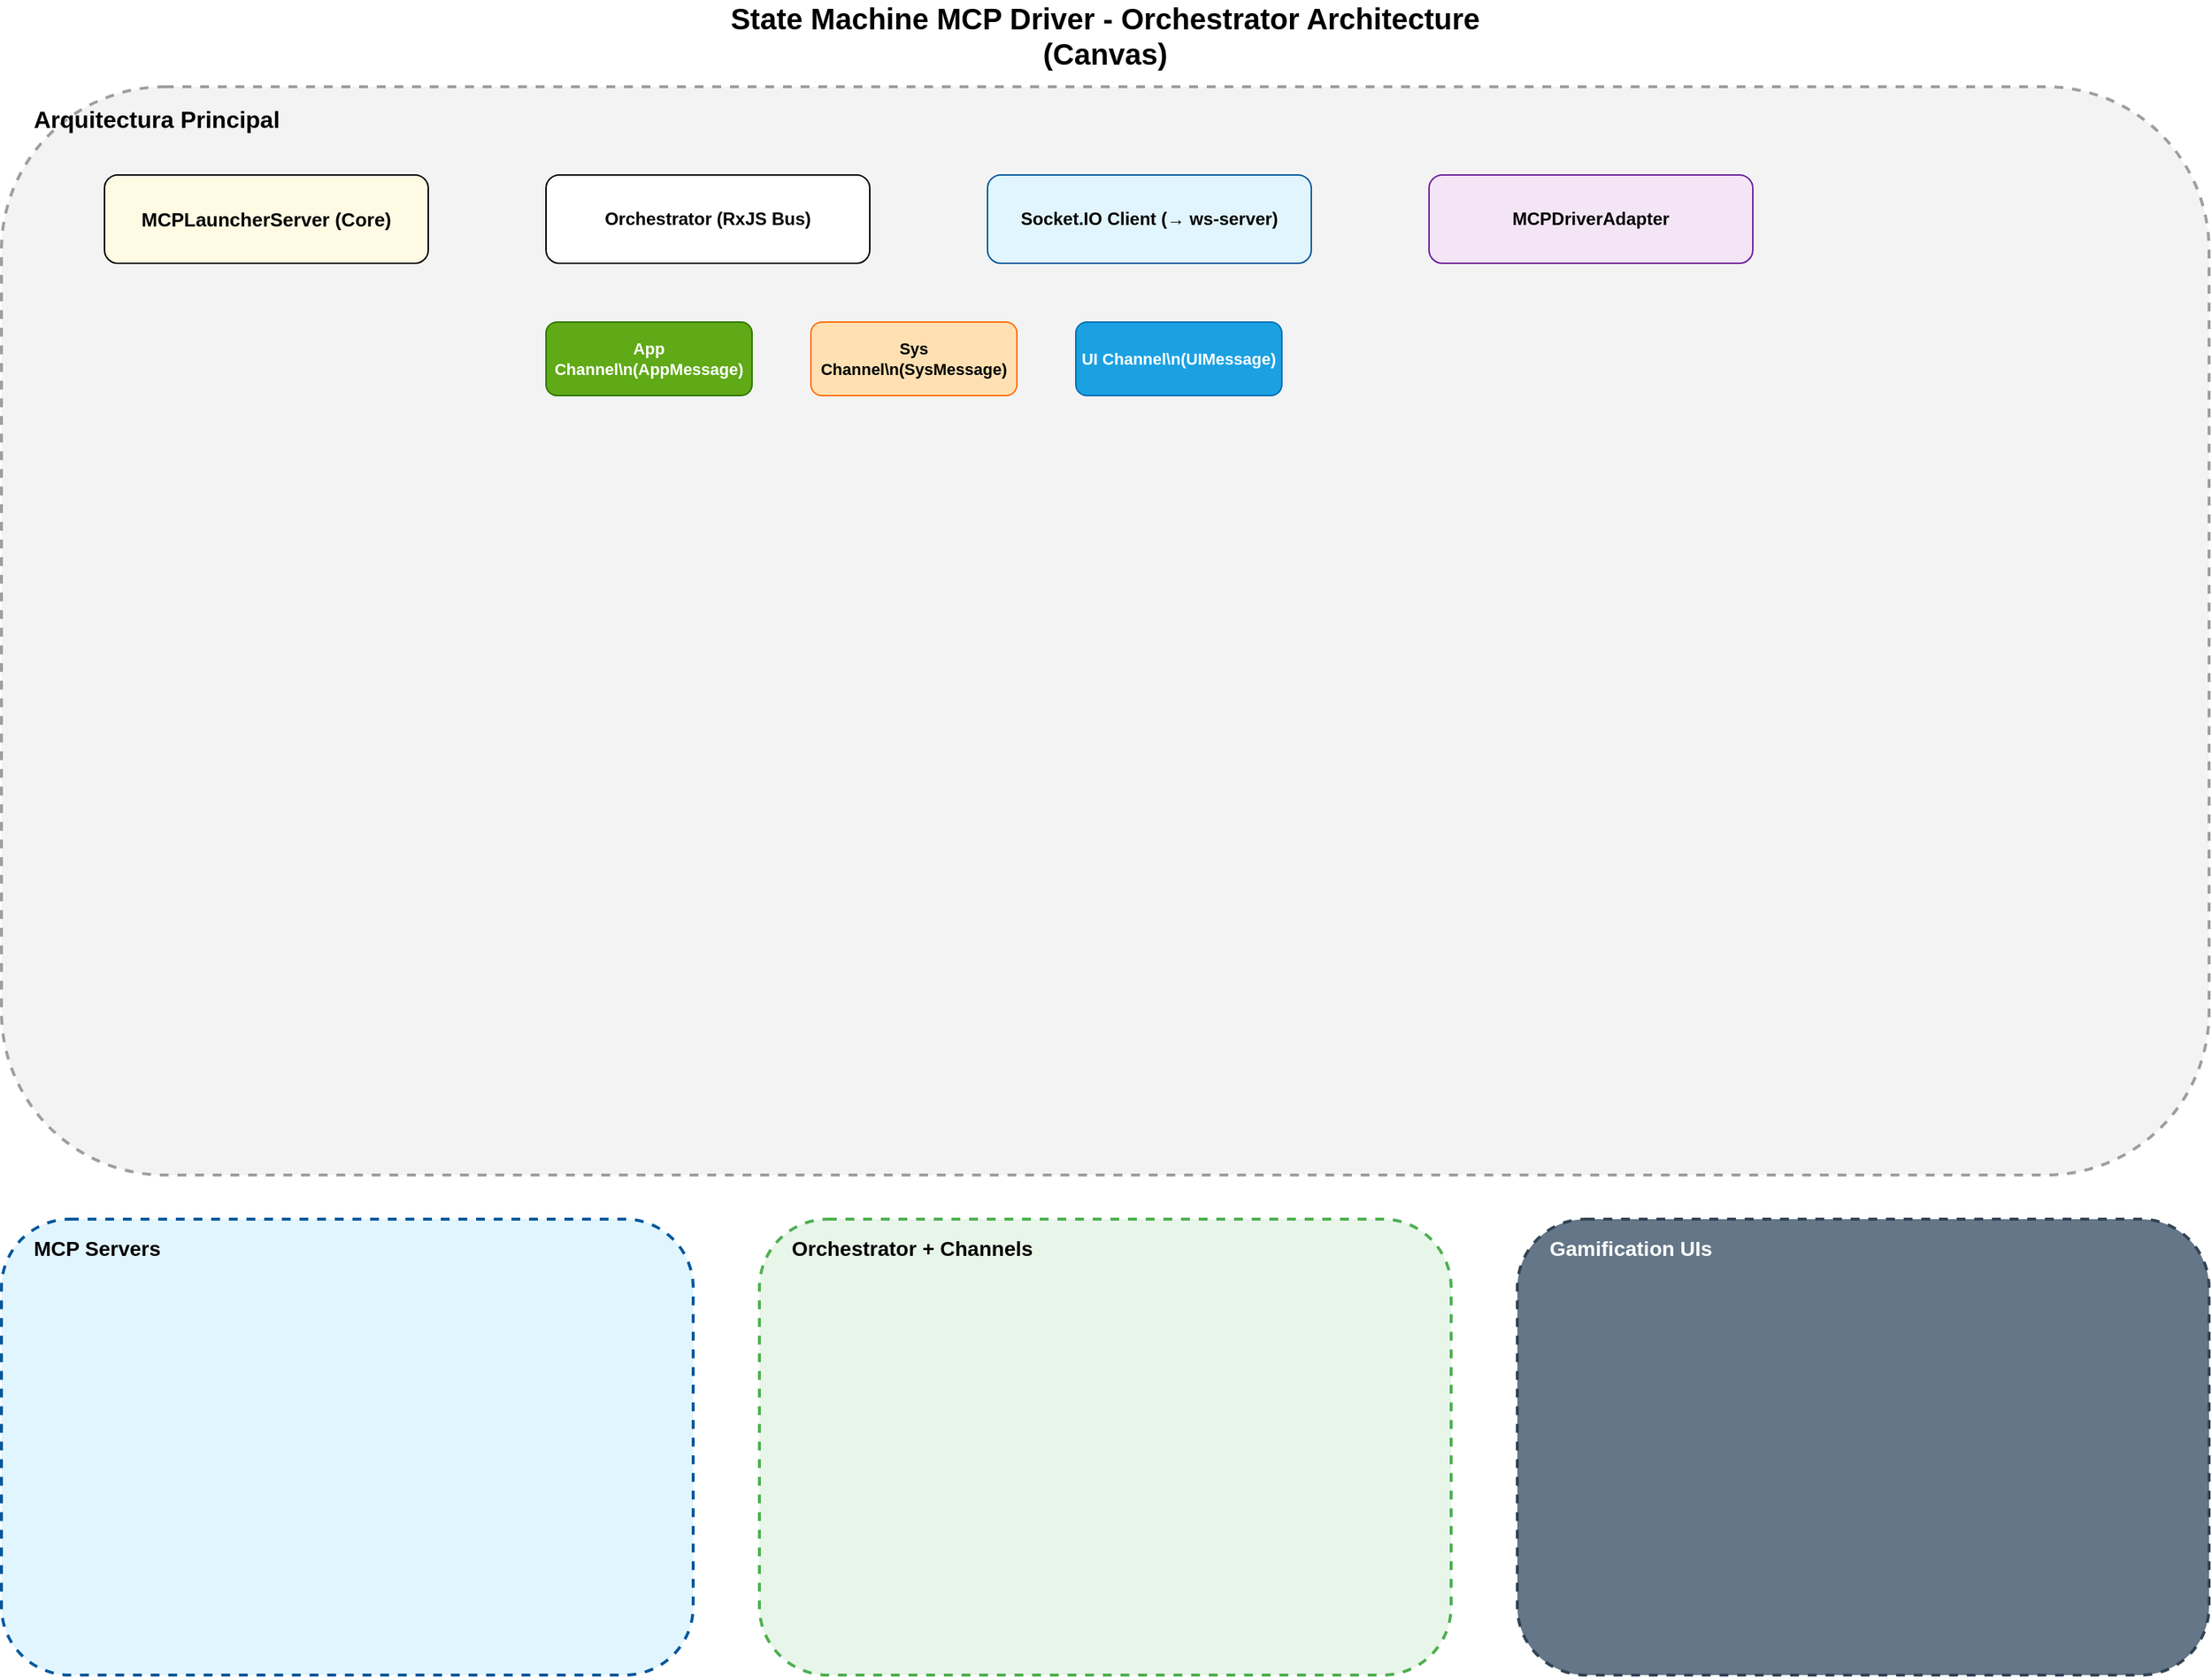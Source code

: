 <mxfile version="28.1.2">
  <diagram name="Orchestrator Canvas (v003)" id="orchestrator-canvas-v003">
    <mxGraphModel dx="3200" dy="2200" grid="1" gridSize="10" guides="1" tooltips="1" connect="1" arrows="1" fold="1" page="1" pageScale="1" pageWidth="1600" pageHeight="1200" math="0" shadow="0">
      <root>
        <mxCell id="0"/>
        <mxCell id="1" parent="0"/>

        <!-- Title -->
        <mxCell id="title" value="State Machine MCP Driver - Orchestrator Architecture (Canvas)" style="text;html=1;strokeColor=none;fillColor=none;align=center;verticalAlign=middle;whiteSpace=wrap;rounded=0;fontSize=20;fontStyle=1;" vertex="1" parent="1">
          <mxGeometry x="500" y="20" width="600" height="30" as="geometry"/>
        </mxCell>

        <!-- Canvas: 1 big top + 3 bottom panels -->
        <mxCell id="panel-top" value="" style="rounded=1;whiteSpace=wrap;html=1;fillColor=#F3F3F3;strokeColor=#9E9E9E;strokeWidth=2;dashed=1;" vertex="1" parent="1">
          <mxGeometry x="50" y="70" width="1500" height="740" as="geometry"/>
        </mxCell>
        <mxCell id="panel-bottom-left" value="" style="rounded=1;whiteSpace=wrap;html=1;fillColor=#E1F5FE;strokeColor=#01579B;strokeWidth=2;dashed=1;" vertex="1" parent="1">
          <mxGeometry x="50" y="840" width="470" height="310" as="geometry"/>
        </mxCell>
        <mxCell id="panel-bottom-middle" value="" style="rounded=1;whiteSpace=wrap;html=1;fillColor=#E8F5E9;strokeColor=#4CAF50;strokeWidth=2;dashed=1;" vertex="1" parent="1">
          <mxGeometry x="565" y="840" width="470" height="310" as="geometry"/>
        </mxCell>
        <mxCell id="panel-bottom-right" value="" style="rounded=1;whiteSpace=wrap;html=1;fillColor=#647687;strokeColor=#314354;strokeWidth=2;dashed=1;fontColor=#ffffff;" vertex="1" parent="1">
          <mxGeometry x="1080" y="840" width="470" height="310" as="geometry"/>
        </mxCell>

        <!-- Labels for panels -->
        <mxCell id="label-top" value="Arquitectura Principal" style="text;html=1;strokeColor=none;fillColor=none;align=left;verticalAlign=middle;whiteSpace=wrap;rounded=0;fontSize=16;fontStyle=1;" vertex="1" parent="1">
          <mxGeometry x="70" y="80" width="300" height="24" as="geometry"/>
        </mxCell>
        <mxCell id="label-bottom-left" value="MCP Servers" style="text;html=1;strokeColor=none;fillColor=none;align=left;verticalAlign=middle;whiteSpace=wrap;rounded=0;fontSize=14;fontStyle=1;" vertex="1" parent="1">
          <mxGeometry x="70" y="850" width="200" height="20" as="geometry"/>
        </mxCell>
        <mxCell id="label-bottom-middle" value="Orchestrator + Channels" style="text;html=1;strokeColor=none;fillColor=none;align=left;verticalAlign=middle;whiteSpace=wrap;rounded=0;fontSize=14;fontStyle=1;" vertex="1" parent="1">
          <mxGeometry x="585" y="850" width="240" height="20" as="geometry"/>
        </mxCell>
        <mxCell id="label-bottom-right" value="Gamification UIs" style="text;html=1;strokeColor=none;fillColor=none;align=left;verticalAlign=middle;whiteSpace=wrap;rounded=0;fontSize=14;fontStyle=1;fontColor=#ffffff;" vertex="1" parent="1">
          <mxGeometry x="1100" y="850" width="220" height="20" as="geometry"/>
        </mxCell>

        <!-- Top panel contents -->
        <mxCell id="launcher" value="MCPLauncherServer (Core)" style="rounded=1;whiteSpace=wrap;html=1;fontSize=13;fillColor=#FFFAE3;strokeColor=#000000;fontStyle=1;" vertex="1" parent="1">
          <mxGeometry x="120" y="130" width="220" height="60" as="geometry"/>
        </mxCell>
        <mxCell id="orchestrator" value="Orchestrator (RxJS Bus)" style="rounded=1;whiteSpace=wrap;html=1;fontSize=12;fillColor=#FFFFFF;strokeColor=#000000;fontStyle=1;" vertex="1" parent="1">
          <mxGeometry x="420" y="130" width="220" height="60" as="geometry"/>
        </mxCell>
        <mxCell id="socketClient" value="Socket.IO Client (→ ws-server)" style="rounded=1;whiteSpace=wrap;html=1;fontSize=12;fillColor=#E1F5FE;strokeColor=#01579B;fontStyle=1;" vertex="1" parent="1">
          <mxGeometry x="720" y="130" width="220" height="60" as="geometry"/>
        </mxCell>
        <mxCell id="mcpAdapter" value="MCPDriverAdapter" style="rounded=1;whiteSpace=wrap;html=1;fontSize=12;fillColor=#F3E5F5;strokeColor=#6A1B9A;fontStyle=1;" vertex="1" parent="1">
          <mxGeometry x="1020" y="130" width="220" height="60" as="geometry"/>
        </mxCell>

        <!-- Channels in top panel -->
        <mxCell id="channel-app" value="App Channel\n(AppMessage)" style="rounded=1;whiteSpace=wrap;html=1;fontSize=11;fillColor=#60a917;strokeColor=#2D7600;fontColor=#ffffff;fontStyle=1;" vertex="1" parent="1">
          <mxGeometry x="420" y="230" width="140" height="50" as="geometry"/>
        </mxCell>
        <mxCell id="channel-sys" value="Sys Channel\n(SysMessage)" style="rounded=1;whiteSpace=wrap;html=1;fontSize=11;fillColor=#FFE0B2;strokeColor=#FF6D00;fontStyle=1;" vertex="1" parent="1">
          <mxGeometry x="600" y="230" width="140" height="50" as="geometry"/>
        </mxCell>
        <mxCell id="channel-ui" value="UI Channel\n(UIMessage)" style="rounded=1;whiteSpace=wrap;html=1;fontSize=11;fillColor=#1ba1e2;strokeColor=#006EAF;fontColor=#ffffff;fontStyle=1;" vertex="1" parent="1">
          <mxGeometry x="780" y="230" width="140" height="50" as="geometry"/>
        </mxCell>

        <!-- Message icons (from templates styling) -->
        <mxCell id="msg-app" value="<font style=&quot;font-size: 9px;&quot;>AppChannelMessage</font>" style="shape=mxgraph.signs.tech.mail;html=1;pointerEvents=1;fillColor=#C8E6C9;strokeColor=#2E7D32;verticalLabelPosition=bottom;verticalAlign=top;align=center;sketch=0;" vertex="1" parent="1">
          <mxGeometry x="420" y="310" width="80" height="40" as="geometry"/>
        </mxCell>
        <mxCell id="msg-sys" value="<font style=&quot;font-size: 9px;&quot;>SysChannelMessage</font>" style="shape=mxgraph.signs.tech.mail;html=1;pointerEvents=1;fillColor=#FFF9C4;strokeColor=#F57C00;verticalLabelPosition=bottom;verticalAlign=top;align=center;sketch=0;" vertex="1" parent="1">
          <mxGeometry x="610" y="310" width="80" height="40" as="geometry"/>
        </mxCell>
        <mxCell id="msg-ui" value="<font style=&quot;font-size: 9px;&quot;>UIChannelMessage</font>" style="shape=mxgraph.signs.tech.mail;html=1;pointerEvents=1;fillColor=#B3E5FC;strokeColor=#0277BD;verticalLabelPosition=bottom;verticalAlign=top;align=center;sketch=0;" vertex="1" parent="1">
          <mxGeometry x="800" y="310" width="80" height="40" as="geometry"/>
        </mxCell>

        <!-- Edges from orchestrator to channels/messages -->
        <mxCell id="edge-orch-app" style="edgeStyle=orthogonalEdgeStyle;elbow=horizontal;strokeColor=#2D7600;dashed=1;endArrow=classic;endFill=1;" edge="1" parent="1" source="orchestrator" target="channel-app">
          <mxGeometry relative="1" as="geometry"/>
        </mxCell>
        <mxCell id="edge-orch-sys" style="edgeStyle=orthogonalEdgeStyle;elbow=horizontal;strokeColor=#FF6D00;dashed=1;endArrow=classic;endFill=1;" edge="1" parent="1" source="orchestrator" target="channel-sys">
          <mxGeometry relative="1" as="geometry"/>
        </mxCell>
        <mxCell id="edge-orch-ui" style="edgeStyle=orthogonalEdgeStyle;elbow=horizontal;strokeColor=#006EAF;dashed=1;endArrow=classic;endFill=1;" edge="1" parent="1" source="orchestrator" target="channel-ui">
          <mxGeometry relative="1" as="geometry"/>
        </mxCell>
        <mxCell id="edge-app-msg" style="edgeStyle=orthogonalEdgeStyle;rounded=0;strokeColor=#2D7600;endArrow=classic;endFill=1;dashed=1;" edge="1" parent="1" source="channel-app" target="msg-app">
          <mxGeometry relative="1" as="geometry"/>
        </mxCell>
        <mxCell id="edge-sys-msg" style="edgeStyle=orthogonalEdgeStyle;rounded=0;strokeColor=#FF6D00;endArrow=classic;endFill=1;dashed=1;" edge="1" parent="1" source="channel-sys" target="msg-sys">
          <mxGeometry relative="1" as="geometry"/>
        </mxCell>
        <mxCell id="edge-ui-msg" style="edgeStyle=orthogonalEdgeStyle;rounded=0;strokeColor=#006EAF;endArrow=classic;endFill=1;dashed=1;" edge="1" parent="1" source="channel-ui" target="msg-ui">
          <mxGeometry relative="1" as="geometry"/>
        </mxCell>

        <!-- AlephScript Clients (top panel) -->
        <mxCell id="proserpina" value="ProserpinaBot\n(Socket.IO Client)" style="rounded=1;whiteSpace=wrap;html=1;fontSize=11;fillColor=#FFFFFF;strokeColor=#01579B;fontStyle=1;" vertex="1" parent="1">
          <mxGeometry x="260" y="420" width="160" height="60" as="geometry"/>
        </mxCell>
        <mxCell id="orfeo" value="OrfeoBot\n(Socket.IO Client)" style="rounded=1;whiteSpace=wrap;html=1;fontSize=11;fillColor=#FFFFFF;strokeColor=#01579B;fontStyle=1;" vertex="1" parent="1">
          <mxGeometry x="460" y="420" width="160" height="60" as="geometry"/>
        </mxCell>
        <mxCell id="euridice" value="EuridiceBot\n(Socket.IO Client)" style="rounded=1;whiteSpace=wrap;html=1;fontSize=11;fillColor=#FFFFFF;strokeColor=#01579B;fontStyle=1;" vertex="1" parent="1">
          <mxGeometry x="660" y="420" width="160" height="60" as="geometry"/>
        </mxCell>
        <mxCell id="unity" value="Unity AlephScript\n(C# Socket.IO)" style="rounded=1;whiteSpace=wrap;html=1;fontSize=11;fillColor=#FFFFFF;strokeColor=#01579B;fontStyle=1;" vertex="1" parent="1">
          <mxGeometry x="860" y="420" width="160" height="60" as="geometry"/>
        </mxCell>

        <!-- Edges: Clients <-> Orchestrator via Socket.IO -->
        <mxCell id="edge-client-orch-1" style="edgeStyle=orthogonalEdgeStyle;rounded=0;strokeColor=#01579B;startArrow=classic;startFill=1;endArrow=classic;endFill=1;dashed=1;" edge="1" parent="1" source="proserpina" target="orchestrator">
          <mxGeometry relative="1" as="geometry"/>
        </mxCell>
        <mxCell id="edge-client-orch-2" style="edgeStyle=orthogonalEdgeStyle;rounded=0;strokeColor=#01579B;startArrow=classic;startFill=1;endArrow=classic;endFill=1;dashed=1;" edge="1" parent="1" source="orfeo" target="orchestrator">
          <mxGeometry relative="1" as="geometry"/>
        </mxCell>
        <mxCell id="edge-client-orch-3" style="edgeStyle=orthogonalEdgeStyle;rounded=0;strokeColor=#01579B;startArrow=classic;startFill=1;endArrow=classic;endFill=1;dashed=1;" edge="1" parent="1" source="euridice" target="orchestrator">
          <mxGeometry relative="1" as="geometry"/>
        </mxCell>
        <mxCell id="edge-client-orch-4" style="edgeStyle=orthogonalEdgeStyle;rounded=0;strokeColor=#01579B;startArrow=classic;startFill=1;endArrow=classic;endFill=1;dashed=1;" edge="1" parent="1" source="unity" target="orchestrator">
          <mxGeometry relative="1" as="geometry"/>
        </mxCell>

        <!-- RxJS Bots (top panel) -->
        <mxCell id="apolo" value="ApoloBot\n(Strategic)" style="rounded=1;whiteSpace=wrap;html=1;fontSize=11;fillColor=#E8F5E9;strokeColor=#4CAF50;fontStyle=1;" vertex="1" parent="1">
          <mxGeometry x="1160" y="420" width="140" height="50" as="geometry"/>
        </mxCell>
        <mxCell id="dionisio" value="DionisioBot\n(Creative)" style="rounded=1;whiteSpace=wrap;html=1;fontSize=11;fillColor=#E8F5E9;strokeColor=#4CAF50;fontStyle=1;" vertex="1" parent="1">
          <mxGeometry x="1160" y="480" width="140" height="50" as="geometry"/>
        </mxCell>
        <mxCell id="justice" value="JusticeBot\n(Regulatory)" style="rounded=1;whiteSpace=wrap;html=1;fontSize=11;fillColor=#E8F5E9;strokeColor=#4CAF50;fontStyle=1;" vertex="1" parent="1">
          <mxGeometry x="1320" y="420" width="140" height="50" as="geometry"/>
        </mxCell>
        <mxCell id="userSim" value="UserSimulator\n(Testing)" style="rounded=1;whiteSpace=wrap;html=1;fontSize=11;fillColor=#E8F5E9;strokeColor=#4CAF50;fontStyle=1;" vertex="1" parent="1">
          <mxGeometry x="1320" y="480" width="140" height="50" as="geometry"/>
        </mxCell>

        <!-- Edges: Bots <-> Channels (example to App) -->
        <mxCell id="edge-bots-app-1" style="edgeStyle=orthogonalEdgeStyle;rounded=0;strokeColor=#4CAF50;startArrow=classic;startFill=1;endArrow=classic;endFill=1;dashed=1;" edge="1" parent="1" source="apolo" target="channel-app">
          <mxGeometry relative="1" as="geometry"/>
        </mxCell>
        <mxCell id="edge-bots-app-2" style="edgeStyle=orthogonalEdgeStyle;rounded=0;strokeColor=#4CAF50;startArrow=classic;startFill=1;endArrow=classic;endFill=1;dashed=1;" edge="1" parent="1" source="dionisio" target="channel-app">
          <mxGeometry relative="1" as="geometry"/>
        </mxCell>
        <mxCell id="edge-bots-app-3" style="edgeStyle=orthogonalEdgeStyle;rounded=0;strokeColor=#4CAF50;startArrow=classic;startFill=1;endArrow=classic;endFill=1;dashed=1;" edge="1" parent="1" source="justice" target="channel-sys">
          <mxGeometry relative="1" as="geometry"/>
        </mxCell>
        <mxCell id="edge-bots-app-4" style="edgeStyle=orthogonalEdgeStyle;rounded=0;strokeColor=#4CAF50;startArrow=classic;startFill=1;endArrow=classic;endFill=1;dashed=1;" edge="1" parent="1" source="userSim" target="channel-ui">
          <mxGeometry relative="1" as="geometry"/>
        </mxCell>

        <!-- Bottom-left: MCP Servers -->
        <mxCell id="srv-devops" value="DevOpsServer (3003)" style="rounded=1;whiteSpace=wrap;html=1;fontSize=12;fillColor=#FFFFFF;strokeColor=#6A1B9A;fontStyle=1;" vertex="1" parent="1">
          <mxGeometry x="80" y="900" width="180" height="50" as="geometry"/>
        </mxCell>
        <mxCell id="srv-state" value="MCPStateMachineServer (3001)" style="rounded=1;whiteSpace=wrap;html=1;fontSize=12;fillColor=#FFFFFF;strokeColor=#6A1B9A;fontStyle=1;" vertex="1" parent="1">
          <mxGeometry x="80" y="960" width="240" height="50" as="geometry"/>
        </mxCell>
        <mxCell id="srv-wiki" value="MCPWikiBrowserServer (3002)" style="rounded=1;whiteSpace=wrap;html=1;fontSize=12;fillColor=#FFFFFF;strokeColor=#6A1B9A;fontStyle=1;" vertex="1" parent="1">
          <mxGeometry x="80" y="1020" width="240" height="50" as="geometry"/>
        </mxCell>

        <!-- Bottom-middle: Orchestrator + Channels details -->
        <mxCell id="orch-mini" value="Orchestrator (RxJS)" style="rounded=1;whiteSpace=wrap;html=1;fontSize=12;fillColor=#FFFFFF;strokeColor=#000000;fontStyle=1;" vertex="1" parent="1">
          <mxGeometry x="600" y="900" width="200" height="50" as="geometry"/>
        </mxCell>
        <mxCell id="mini-app" value="app" style="rounded=1;whiteSpace=wrap;html=1;fontSize=11;fillColor=#60a917;strokeColor=#2D7600;fontColor=#ffffff;fontStyle=1;" vertex="1" parent="1">
          <mxGeometry x="600" y="960" width="60" height="30" as="geometry"/>
        </mxCell>
        <mxCell id="mini-sys" value="sys" style="rounded=1;whiteSpace=wrap;html=1;fontSize=11;fillColor=#FFE0B2;strokeColor=#FF6D00;fontStyle=1;" vertex="1" parent="1">
          <mxGeometry x="675" y="960" width="60" height="30" as="geometry"/>
        </mxCell>
        <mxCell id="mini-ui" value="ui" style="rounded=1;whiteSpace=wrap;html=1;fontSize=11;fillColor=#1ba1e2;strokeColor=#006EAF;fontColor=#ffffff;fontStyle=1;" vertex="1" parent="1">
          <mxGeometry x="750" y="960" width="60" height="30" as="geometry"/>
        </mxCell>
        <mxCell id="mini-socket" value="Socket.IO\n(AlephScript Rooms)" style="rounded=1;whiteSpace=wrap;html=1;fontSize=11;fillColor=#E1F5FE;strokeColor=#01579B;fontStyle=1;" vertex="1" parent="1">
          <mxGeometry x="825" y="950" width="180" height="50" as="geometry"/>
        </mxCell>
        <mxCell id="mini-mcp" value="MCPDriverAdapter" style="rounded=1;whiteSpace=wrap;html=1;fontSize=11;fillColor=#F3E5F5;strokeColor=#6A1B9A;fontStyle=1;" vertex="1" parent="1">
          <mxGeometry x="825" y="1010" width="180" height="40" as="geometry"/>
        </mxCell>

        <!-- Bottom-right: UIs -->
        <mxCell id="ui-console" value="ConsoleGamificationUI" style="rounded=1;whiteSpace=wrap;html=1;fontSize=12;fillColor=#F5F5F5;strokeColor=#666666;fontStyle=1;" vertex="1" parent="1">
          <mxGeometry x="1110" y="900" width="220" height="40" as="geometry"/>
        </mxCell>
        <mxCell id="ui-web" value="HTML5GamificationUI" style="rounded=1;whiteSpace=wrap;html=1;fontSize=12;fillColor=#F5F5F5;strokeColor=#666666;fontStyle=1;" vertex="1" parent="1">
          <mxGeometry x="1110" y="950" width="220" height="40" as="geometry"/>
        </mxCell>
        <mxCell id="ui-manager" value="MultiUIGameManager" style="rounded=1;whiteSpace=wrap;html=1;fontSize=12;fillColor=#F5F5F5;strokeColor=#666666;fontStyle=1;" vertex="1" parent="1">
          <mxGeometry x="1110" y="1000" width="220" height="40" as="geometry"/>
        </mxCell>

        <!-- Connections: Launcher spawns servers and orchestrator -->
        <mxCell id="edge-launch-orch" style="edgeStyle=orthogonalEdgeStyle;rounded=0;strokeColor=#4CAF50;strokeWidth=2;endArrow=classic;endFill=1;" edge="1" parent="1" source="launcher" target="orchestrator">
          <mxGeometry relative="1" as="geometry"/>
        </mxCell>
        <mxCell id="edge-launch-devops" style="edgeStyle=orthogonalEdgeStyle;rounded=0;strokeColor=#6A1B9A;strokeWidth=2;endArrow=classic;endFill=1;" edge="1" parent="1" source="launcher" target="srv-devops">
          <mxGeometry relative="1" as="geometry"/>
        </mxCell>
        <mxCell id="edge-launch-state" style="edgeStyle=orthogonalEdgeStyle;rounded=0;strokeColor=#6A1B9A;strokeWidth=2;endArrow=classic;endFill=1;" edge="1" parent="1" source="launcher" target="srv-state">
          <mxGeometry relative="1" as="geometry"/>
        </mxCell>
        <mxCell id="edge-launch-wiki" style="edgeStyle=orthogonalEdgeStyle;rounded=0;strokeColor=#6A1B9A;strokeWidth=2;endArrow=classic;endFill=1;" edge="1" parent="1" source="launcher" target="srv-wiki">
          <mxGeometry relative="1" as="geometry"/>
        </mxCell>

      </root>
    </mxGraphModel>
  </diagram>
</mxfile>
